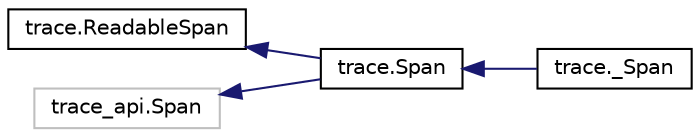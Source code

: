 digraph "Graphical Class Hierarchy"
{
 // LATEX_PDF_SIZE
  edge [fontname="Helvetica",fontsize="10",labelfontname="Helvetica",labelfontsize="10"];
  node [fontname="Helvetica",fontsize="10",shape=record];
  rankdir="LR";
  Node0 [label="trace.ReadableSpan",height=0.2,width=0.4,color="black", fillcolor="white", style="filled",URL="$classtrace_1_1ReadableSpan.html",tooltip=" "];
  Node0 -> Node1 [dir="back",color="midnightblue",fontsize="10",style="solid",fontname="Helvetica"];
  Node1 [label="trace.Span",height=0.2,width=0.4,color="black", fillcolor="white", style="filled",URL="$classtrace_1_1Span.html",tooltip=" "];
  Node1 -> Node2 [dir="back",color="midnightblue",fontsize="10",style="solid",fontname="Helvetica"];
  Node2 [label="trace._Span",height=0.2,width=0.4,color="black", fillcolor="white", style="filled",URL="$classtrace_1_1__Span.html",tooltip=" "];
  Node12671 [label="trace_api.Span",height=0.2,width=0.4,color="grey75", fillcolor="white", style="filled",tooltip=" "];
  Node12671 -> Node1 [dir="back",color="midnightblue",fontsize="10",style="solid",fontname="Helvetica"];
}
